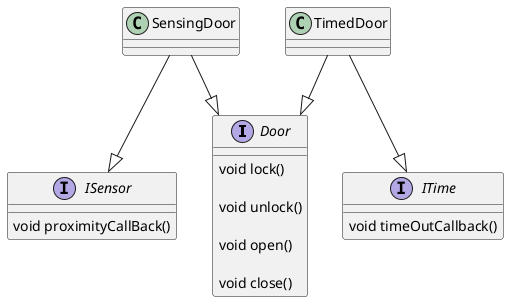 @startuml 
interface Door {
    void lock()

    void unlock()

    void open()

    void close()
}
interface ISensor {
  void proximityCallBack()
}

interface ITime {
  void timeOutCallback()
}
SensingDoor --|> Door
SensingDoor --|> ISensor
TimedDoor --|> ITime
TimedDoor  --|> Door
@enduml
